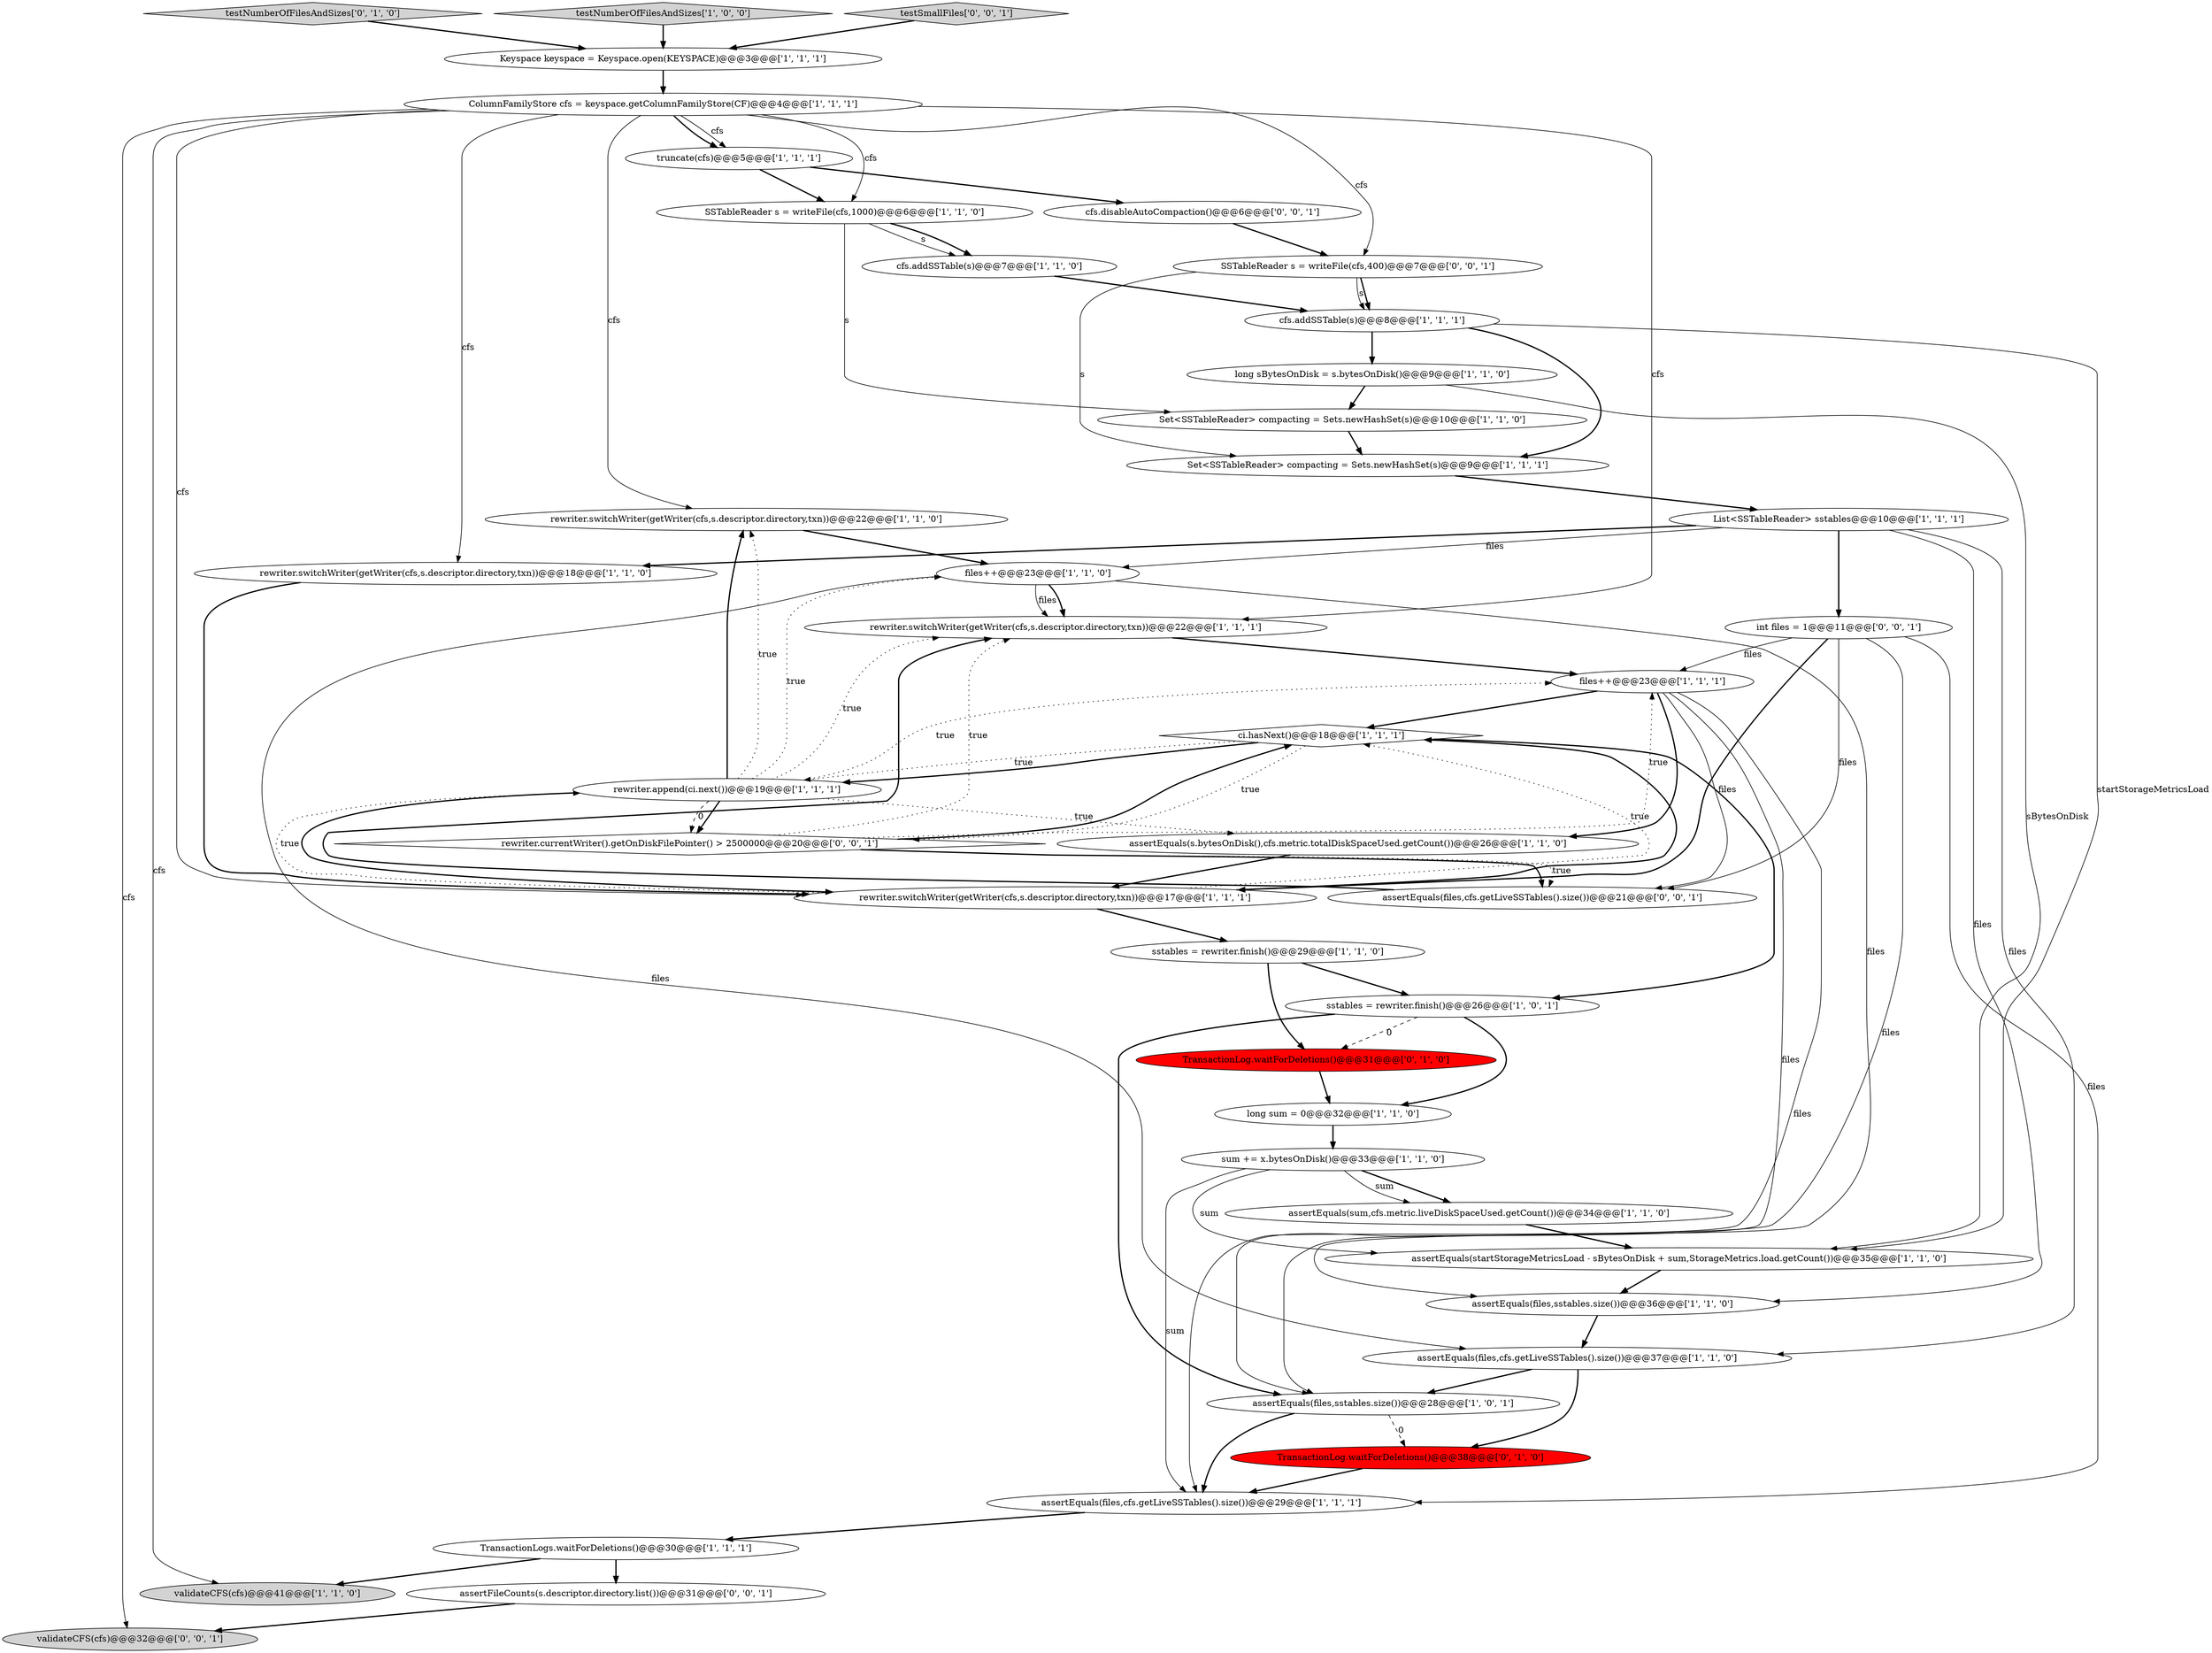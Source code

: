 digraph {
20 [style = filled, label = "Keyspace keyspace = Keyspace.open(KEYSPACE)@@@3@@@['1', '1', '1']", fillcolor = white, shape = ellipse image = "AAA0AAABBB1BBB"];
7 [style = filled, label = "rewriter.switchWriter(getWriter(cfs,s.descriptor.directory,txn))@@@22@@@['1', '1', '0']", fillcolor = white, shape = ellipse image = "AAA0AAABBB1BBB"];
26 [style = filled, label = "SSTableReader s = writeFile(cfs,1000)@@@6@@@['1', '1', '0']", fillcolor = white, shape = ellipse image = "AAA0AAABBB1BBB"];
22 [style = filled, label = "assertEquals(files,sstables.size())@@@28@@@['1', '0', '1']", fillcolor = white, shape = ellipse image = "AAA0AAABBB1BBB"];
9 [style = filled, label = "assertEquals(sum,cfs.metric.liveDiskSpaceUsed.getCount())@@@34@@@['1', '1', '0']", fillcolor = white, shape = ellipse image = "AAA0AAABBB1BBB"];
2 [style = filled, label = "assertEquals(startStorageMetricsLoad - sBytesOnDisk + sum,StorageMetrics.load.getCount())@@@35@@@['1', '1', '0']", fillcolor = white, shape = ellipse image = "AAA0AAABBB1BBB"];
0 [style = filled, label = "List<SSTableReader> sstables@@@10@@@['1', '1', '1']", fillcolor = white, shape = ellipse image = "AAA0AAABBB1BBB"];
28 [style = filled, label = "files++@@@23@@@['1', '1', '0']", fillcolor = white, shape = ellipse image = "AAA0AAABBB1BBB"];
12 [style = filled, label = "cfs.addSSTable(s)@@@8@@@['1', '1', '1']", fillcolor = white, shape = ellipse image = "AAA0AAABBB1BBB"];
38 [style = filled, label = "assertEquals(files,cfs.getLiveSSTables().size())@@@21@@@['0', '0', '1']", fillcolor = white, shape = ellipse image = "AAA0AAABBB3BBB"];
14 [style = filled, label = "ci.hasNext()@@@18@@@['1', '1', '1']", fillcolor = white, shape = diamond image = "AAA0AAABBB1BBB"];
21 [style = filled, label = "sstables = rewriter.finish()@@@29@@@['1', '1', '0']", fillcolor = white, shape = ellipse image = "AAA0AAABBB1BBB"];
11 [style = filled, label = "rewriter.switchWriter(getWriter(cfs,s.descriptor.directory,txn))@@@17@@@['1', '1', '1']", fillcolor = white, shape = ellipse image = "AAA0AAABBB1BBB"];
33 [style = filled, label = "testNumberOfFilesAndSizes['0', '1', '0']", fillcolor = lightgray, shape = diamond image = "AAA0AAABBB2BBB"];
8 [style = filled, label = "rewriter.switchWriter(getWriter(cfs,s.descriptor.directory,txn))@@@22@@@['1', '1', '1']", fillcolor = white, shape = ellipse image = "AAA0AAABBB1BBB"];
32 [style = filled, label = "TransactionLog.waitForDeletions()@@@31@@@['0', '1', '0']", fillcolor = red, shape = ellipse image = "AAA1AAABBB2BBB"];
23 [style = filled, label = "assertEquals(s.bytesOnDisk(),cfs.metric.totalDiskSpaceUsed.getCount())@@@26@@@['1', '1', '0']", fillcolor = white, shape = ellipse image = "AAA0AAABBB1BBB"];
3 [style = filled, label = "rewriter.append(ci.next())@@@19@@@['1', '1', '1']", fillcolor = white, shape = ellipse image = "AAA0AAABBB1BBB"];
34 [style = filled, label = "TransactionLog.waitForDeletions()@@@38@@@['0', '1', '0']", fillcolor = red, shape = ellipse image = "AAA1AAABBB2BBB"];
18 [style = filled, label = "long sBytesOnDisk = s.bytesOnDisk()@@@9@@@['1', '1', '0']", fillcolor = white, shape = ellipse image = "AAA0AAABBB1BBB"];
41 [style = filled, label = "validateCFS(cfs)@@@32@@@['0', '0', '1']", fillcolor = lightgray, shape = ellipse image = "AAA0AAABBB3BBB"];
19 [style = filled, label = "sum += x.bytesOnDisk()@@@33@@@['1', '1', '0']", fillcolor = white, shape = ellipse image = "AAA0AAABBB1BBB"];
31 [style = filled, label = "assertEquals(files,cfs.getLiveSSTables().size())@@@37@@@['1', '1', '0']", fillcolor = white, shape = ellipse image = "AAA0AAABBB1BBB"];
39 [style = filled, label = "int files = 1@@@11@@@['0', '0', '1']", fillcolor = white, shape = ellipse image = "AAA0AAABBB3BBB"];
1 [style = filled, label = "cfs.addSSTable(s)@@@7@@@['1', '1', '0']", fillcolor = white, shape = ellipse image = "AAA0AAABBB1BBB"];
13 [style = filled, label = "Set<SSTableReader> compacting = Sets.newHashSet(s)@@@9@@@['1', '1', '1']", fillcolor = white, shape = ellipse image = "AAA0AAABBB1BBB"];
17 [style = filled, label = "validateCFS(cfs)@@@41@@@['1', '1', '0']", fillcolor = lightgray, shape = ellipse image = "AAA0AAABBB1BBB"];
27 [style = filled, label = "TransactionLogs.waitForDeletions()@@@30@@@['1', '1', '1']", fillcolor = white, shape = ellipse image = "AAA0AAABBB1BBB"];
35 [style = filled, label = "cfs.disableAutoCompaction()@@@6@@@['0', '0', '1']", fillcolor = white, shape = ellipse image = "AAA0AAABBB3BBB"];
15 [style = filled, label = "testNumberOfFilesAndSizes['1', '0', '0']", fillcolor = lightgray, shape = diamond image = "AAA0AAABBB1BBB"];
37 [style = filled, label = "rewriter.currentWriter().getOnDiskFilePointer() > 2500000@@@20@@@['0', '0', '1']", fillcolor = white, shape = diamond image = "AAA0AAABBB3BBB"];
5 [style = filled, label = "long sum = 0@@@32@@@['1', '1', '0']", fillcolor = white, shape = ellipse image = "AAA0AAABBB1BBB"];
42 [style = filled, label = "assertFileCounts(s.descriptor.directory.list())@@@31@@@['0', '0', '1']", fillcolor = white, shape = ellipse image = "AAA0AAABBB3BBB"];
4 [style = filled, label = "files++@@@23@@@['1', '1', '1']", fillcolor = white, shape = ellipse image = "AAA0AAABBB1BBB"];
16 [style = filled, label = "rewriter.switchWriter(getWriter(cfs,s.descriptor.directory,txn))@@@18@@@['1', '1', '0']", fillcolor = white, shape = ellipse image = "AAA0AAABBB1BBB"];
25 [style = filled, label = "Set<SSTableReader> compacting = Sets.newHashSet(s)@@@10@@@['1', '1', '0']", fillcolor = white, shape = ellipse image = "AAA0AAABBB1BBB"];
6 [style = filled, label = "assertEquals(files,cfs.getLiveSSTables().size())@@@29@@@['1', '1', '1']", fillcolor = white, shape = ellipse image = "AAA0AAABBB1BBB"];
10 [style = filled, label = "assertEquals(files,sstables.size())@@@36@@@['1', '1', '0']", fillcolor = white, shape = ellipse image = "AAA0AAABBB1BBB"];
40 [style = filled, label = "SSTableReader s = writeFile(cfs,400)@@@7@@@['0', '0', '1']", fillcolor = white, shape = ellipse image = "AAA0AAABBB3BBB"];
36 [style = filled, label = "testSmallFiles['0', '0', '1']", fillcolor = lightgray, shape = diamond image = "AAA0AAABBB3BBB"];
24 [style = filled, label = "sstables = rewriter.finish()@@@26@@@['1', '0', '1']", fillcolor = white, shape = ellipse image = "AAA0AAABBB1BBB"];
30 [style = filled, label = "truncate(cfs)@@@5@@@['1', '1', '1']", fillcolor = white, shape = ellipse image = "AAA0AAABBB1BBB"];
29 [style = filled, label = "ColumnFamilyStore cfs = keyspace.getColumnFamilyStore(CF)@@@4@@@['1', '1', '1']", fillcolor = white, shape = ellipse image = "AAA0AAABBB1BBB"];
14->3 [style = bold, label=""];
14->24 [style = bold, label=""];
42->41 [style = bold, label=""];
29->7 [style = solid, label="cfs"];
29->30 [style = bold, label=""];
11->14 [style = bold, label=""];
29->8 [style = solid, label="cfs"];
21->24 [style = bold, label=""];
29->17 [style = solid, label="cfs"];
22->34 [style = dashed, label="0"];
36->20 [style = bold, label=""];
39->38 [style = solid, label="files"];
37->38 [style = dotted, label="true"];
19->9 [style = bold, label=""];
15->20 [style = bold, label=""];
37->38 [style = bold, label=""];
28->31 [style = solid, label="files"];
12->18 [style = bold, label=""];
27->17 [style = bold, label=""];
1->12 [style = bold, label=""];
14->3 [style = dotted, label="true"];
8->4 [style = bold, label=""];
26->25 [style = solid, label="s"];
39->4 [style = solid, label="files"];
3->7 [style = dotted, label="true"];
10->31 [style = bold, label=""];
9->2 [style = bold, label=""];
29->30 [style = solid, label="cfs"];
26->1 [style = bold, label=""];
30->26 [style = bold, label=""];
19->9 [style = solid, label="sum"];
3->11 [style = bold, label=""];
11->14 [style = dotted, label="true"];
40->12 [style = solid, label="s"];
24->5 [style = bold, label=""];
24->32 [style = dashed, label="0"];
0->10 [style = solid, label="files"];
35->40 [style = bold, label=""];
37->8 [style = dotted, label="true"];
37->4 [style = dotted, label="true"];
29->41 [style = solid, label="cfs"];
28->10 [style = solid, label="files"];
3->7 [style = bold, label=""];
14->37 [style = dotted, label="true"];
19->6 [style = solid, label="sum"];
18->25 [style = bold, label=""];
28->8 [style = solid, label="files"];
4->23 [style = bold, label=""];
22->6 [style = bold, label=""];
13->0 [style = bold, label=""];
0->39 [style = bold, label=""];
3->23 [style = dotted, label="true"];
0->16 [style = bold, label=""];
0->28 [style = solid, label="files"];
4->14 [style = bold, label=""];
3->37 [style = bold, label=""];
3->37 [style = dashed, label="0"];
11->21 [style = bold, label=""];
4->38 [style = solid, label="files"];
2->10 [style = bold, label=""];
39->22 [style = solid, label="files"];
40->13 [style = solid, label="s"];
4->22 [style = solid, label="files"];
31->34 [style = bold, label=""];
29->11 [style = solid, label="cfs"];
5->19 [style = bold, label=""];
12->13 [style = bold, label=""];
6->27 [style = bold, label=""];
40->12 [style = bold, label=""];
29->16 [style = solid, label="cfs"];
30->35 [style = bold, label=""];
7->28 [style = bold, label=""];
28->8 [style = bold, label=""];
0->31 [style = solid, label="files"];
38->8 [style = bold, label=""];
23->11 [style = bold, label=""];
18->2 [style = solid, label="sBytesOnDisk"];
11->3 [style = dotted, label="true"];
26->1 [style = solid, label="s"];
3->28 [style = dotted, label="true"];
4->6 [style = solid, label="files"];
32->5 [style = bold, label=""];
16->11 [style = bold, label=""];
31->22 [style = bold, label=""];
33->20 [style = bold, label=""];
19->2 [style = solid, label="sum"];
20->29 [style = bold, label=""];
25->13 [style = bold, label=""];
12->2 [style = solid, label="startStorageMetricsLoad"];
3->4 [style = dotted, label="true"];
29->26 [style = solid, label="cfs"];
39->11 [style = bold, label=""];
24->22 [style = bold, label=""];
29->40 [style = solid, label="cfs"];
27->42 [style = bold, label=""];
39->6 [style = solid, label="files"];
37->14 [style = bold, label=""];
34->6 [style = bold, label=""];
21->32 [style = bold, label=""];
3->8 [style = dotted, label="true"];
}
